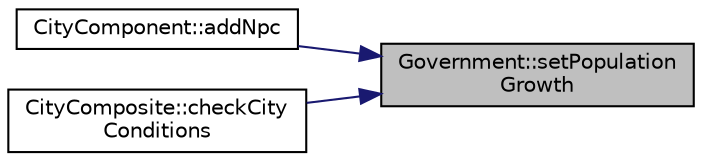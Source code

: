 digraph "Government::setPopulationGrowth"
{
 // LATEX_PDF_SIZE
  edge [fontname="Helvetica",fontsize="10",labelfontname="Helvetica",labelfontsize="10"];
  node [fontname="Helvetica",fontsize="10",shape=record];
  rankdir="RL";
  Node1 [label="Government::setPopulation\lGrowth",height=0.2,width=0.4,color="black", fillcolor="grey75", style="filled", fontcolor="black",tooltip="Sets the population growth rate."];
  Node1 -> Node2 [dir="back",color="midnightblue",fontsize="10",style="solid",fontname="Helvetica"];
  Node2 [label="CityComponent::addNpc",height=0.2,width=0.4,color="black", fillcolor="white", style="filled",URL="$classCityComponent.html#a9529b910e491c49a6ffa19db4e92b81c",tooltip="Adds an NPC observer to the component."];
  Node1 -> Node3 [dir="back",color="midnightblue",fontsize="10",style="solid",fontname="Helvetica"];
  Node3 [label="CityComposite::checkCity\lConditions",height=0.2,width=0.4,color="black", fillcolor="white", style="filled",URL="$classCityComposite.html#a628f3f1cd10f5d405e80f909cf11a903",tooltip="Checks if the city meets certain conditions."];
}
